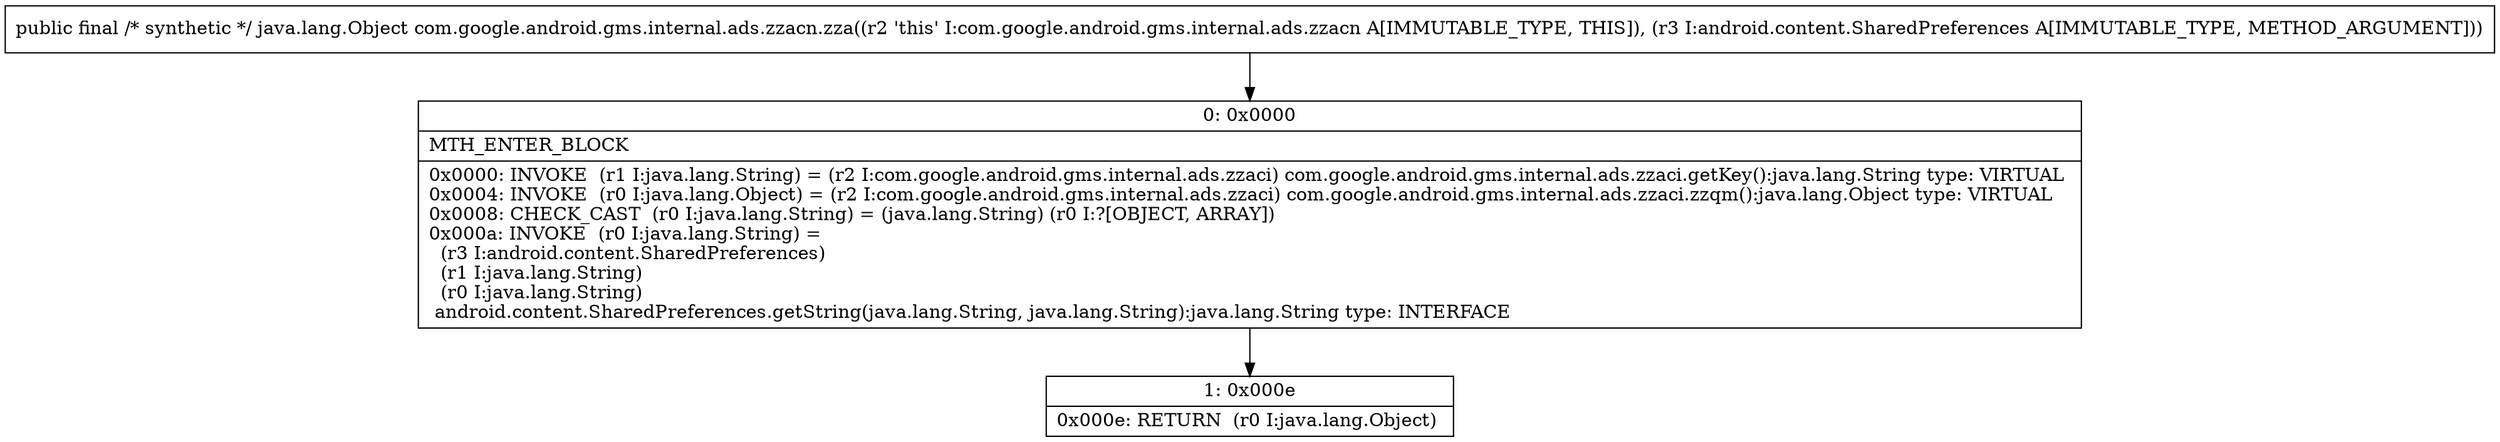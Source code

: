 digraph "CFG forcom.google.android.gms.internal.ads.zzacn.zza(Landroid\/content\/SharedPreferences;)Ljava\/lang\/Object;" {
Node_0 [shape=record,label="{0\:\ 0x0000|MTH_ENTER_BLOCK\l|0x0000: INVOKE  (r1 I:java.lang.String) = (r2 I:com.google.android.gms.internal.ads.zzaci) com.google.android.gms.internal.ads.zzaci.getKey():java.lang.String type: VIRTUAL \l0x0004: INVOKE  (r0 I:java.lang.Object) = (r2 I:com.google.android.gms.internal.ads.zzaci) com.google.android.gms.internal.ads.zzaci.zzqm():java.lang.Object type: VIRTUAL \l0x0008: CHECK_CAST  (r0 I:java.lang.String) = (java.lang.String) (r0 I:?[OBJECT, ARRAY]) \l0x000a: INVOKE  (r0 I:java.lang.String) = \l  (r3 I:android.content.SharedPreferences)\l  (r1 I:java.lang.String)\l  (r0 I:java.lang.String)\l android.content.SharedPreferences.getString(java.lang.String, java.lang.String):java.lang.String type: INTERFACE \l}"];
Node_1 [shape=record,label="{1\:\ 0x000e|0x000e: RETURN  (r0 I:java.lang.Object) \l}"];
MethodNode[shape=record,label="{public final \/* synthetic *\/ java.lang.Object com.google.android.gms.internal.ads.zzacn.zza((r2 'this' I:com.google.android.gms.internal.ads.zzacn A[IMMUTABLE_TYPE, THIS]), (r3 I:android.content.SharedPreferences A[IMMUTABLE_TYPE, METHOD_ARGUMENT])) }"];
MethodNode -> Node_0;
Node_0 -> Node_1;
}

